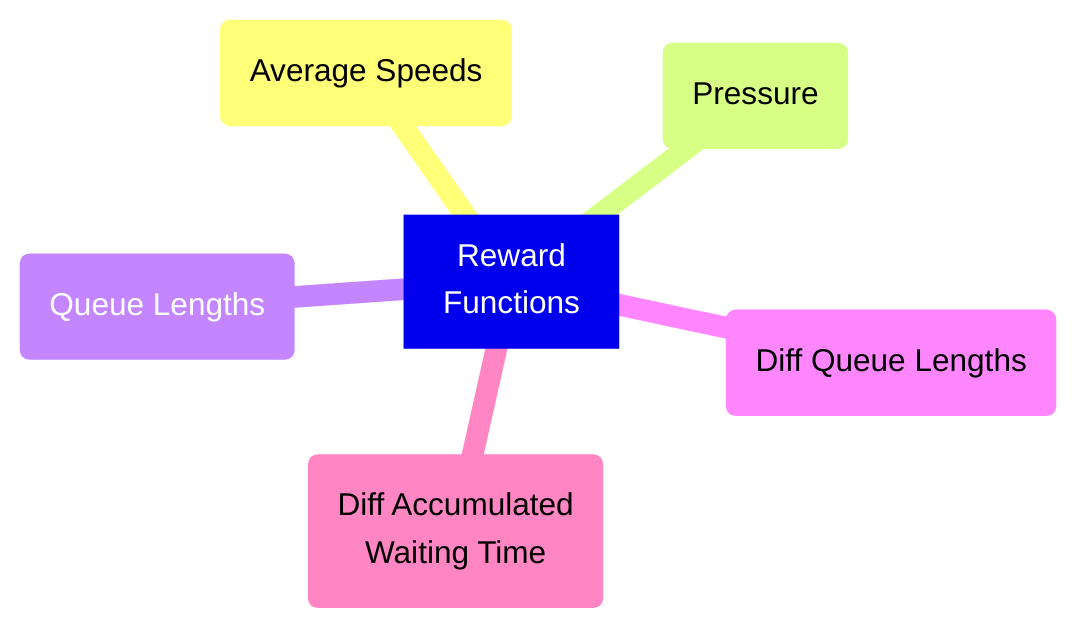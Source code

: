 mindmap
  root[Reward
  Functions]
    as(Average Speeds)
    p(Pressure)
    ql(Queue Lengths)
    dql(Diff Queue Lengths)
    dwt(Diff Accumulated
    Waiting Time)